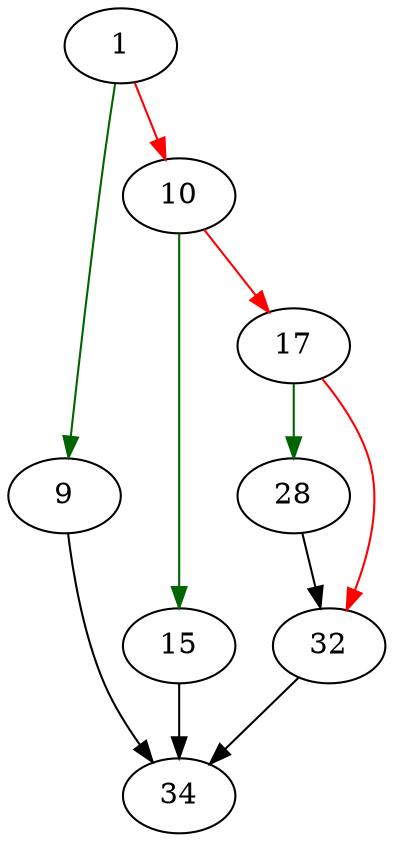 strict digraph "sqlite3WalBeginWriteTransaction" {
	// Node definitions.
	1 [entry=true];
	9;
	10;
	34;
	15;
	17;
	28;
	32;

	// Edge definitions.
	1 -> 9 [
		color=darkgreen
		cond=true
	];
	1 -> 10 [
		color=red
		cond=false
	];
	9 -> 34;
	10 -> 15 [
		color=darkgreen
		cond=true
	];
	10 -> 17 [
		color=red
		cond=false
	];
	15 -> 34;
	17 -> 28 [
		color=darkgreen
		cond=true
	];
	17 -> 32 [
		color=red
		cond=false
	];
	28 -> 32;
	32 -> 34;
}